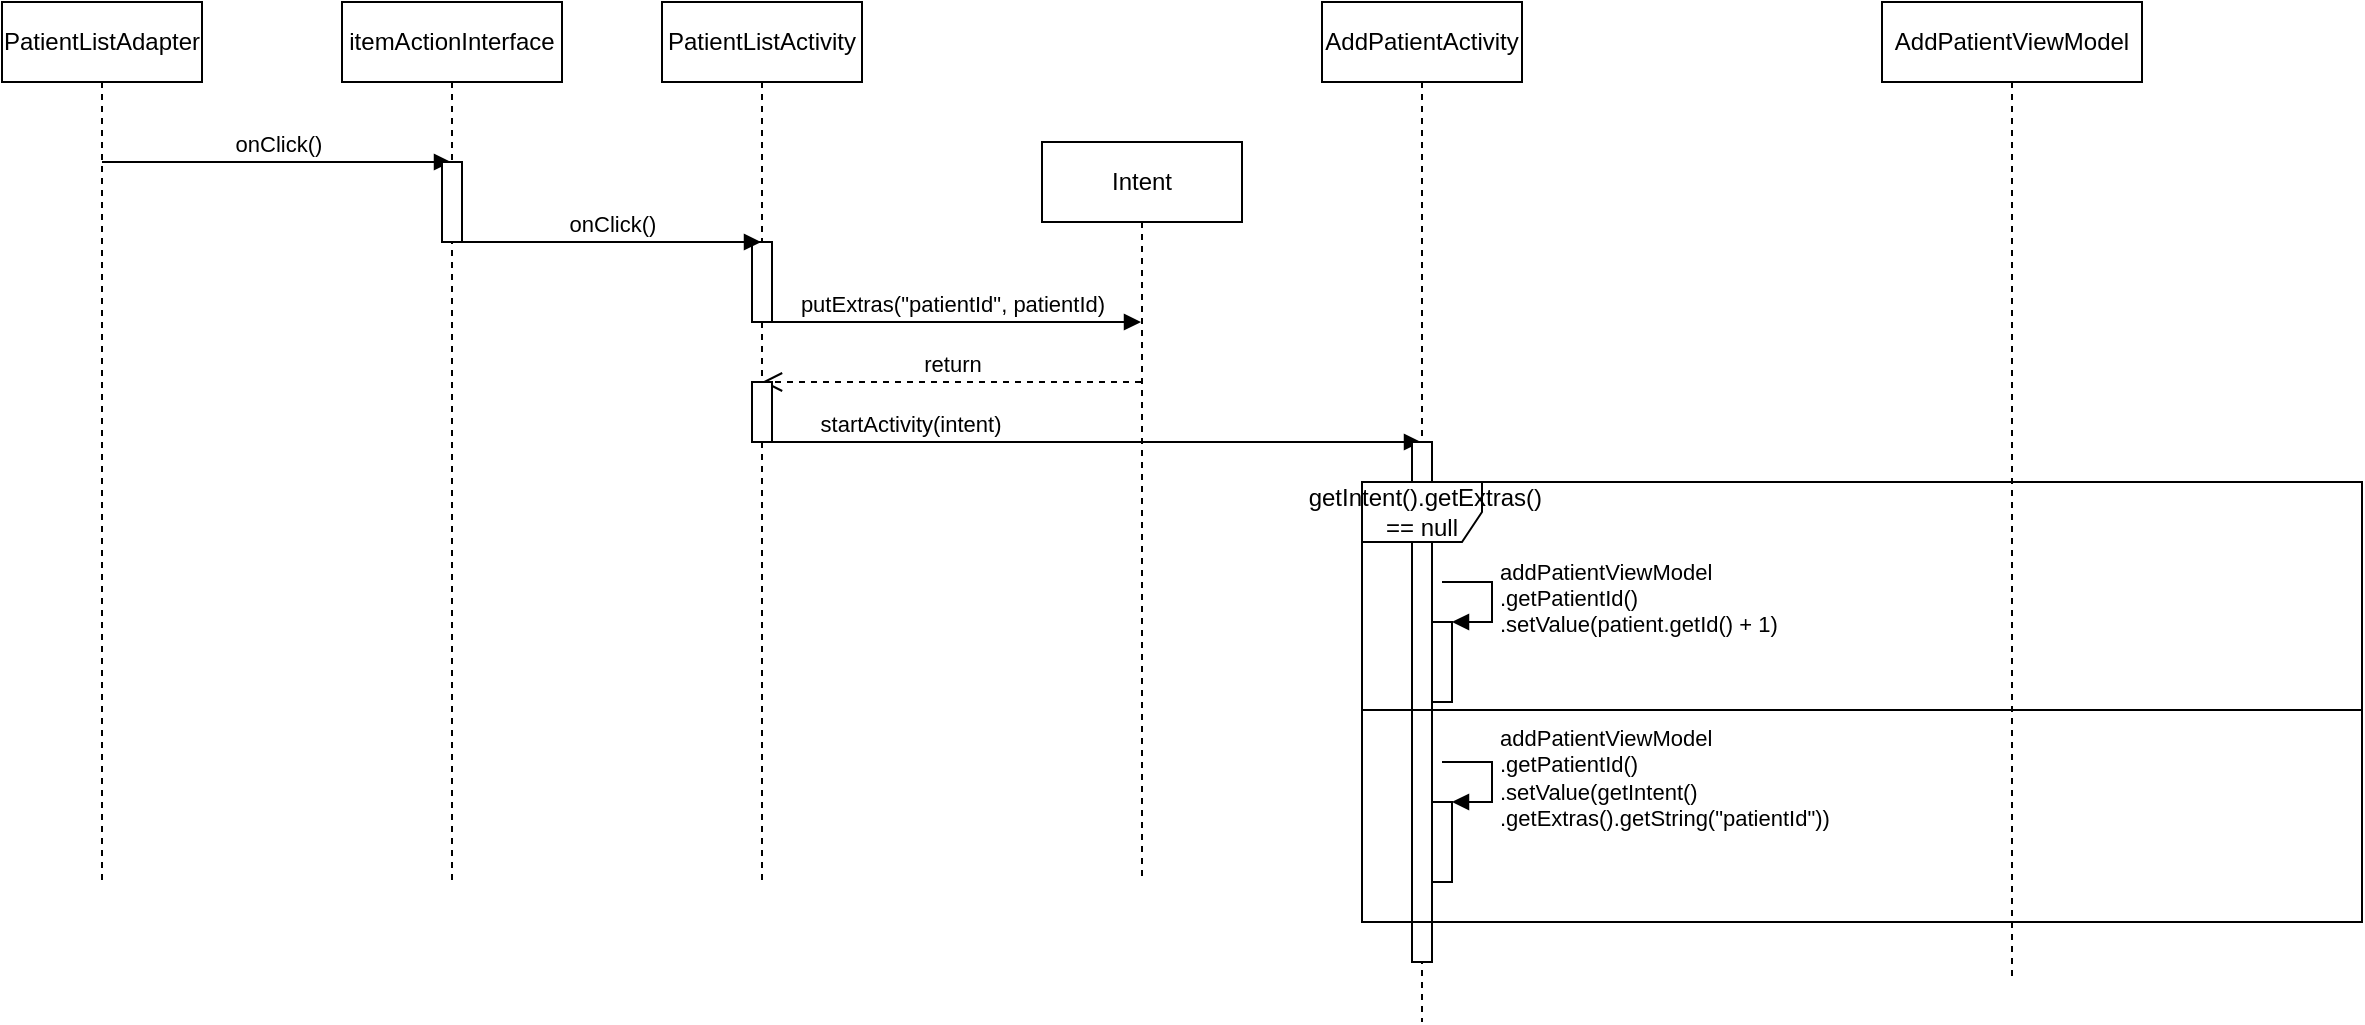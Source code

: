 <mxfile version="12.4.7" type="github">
  <diagram id="doKRkmgu3jrIl8iBUuYz" name="Page-1">
    <mxGraphModel dx="1108" dy="460" grid="1" gridSize="10" guides="1" tooltips="1" connect="1" arrows="1" fold="1" page="1" pageScale="1" pageWidth="850" pageHeight="1100" math="0" shadow="0">
      <root>
        <mxCell id="0"/>
        <mxCell id="1" parent="0"/>
        <mxCell id="HD-_ceg7MjAmfBPygAD--1" value="PatientListActivity" style="shape=umlLifeline;perimeter=lifelinePerimeter;whiteSpace=wrap;html=1;container=1;collapsible=0;recursiveResize=0;outlineConnect=0;" vertex="1" parent="1">
          <mxGeometry x="390" y="20" width="100" height="440" as="geometry"/>
        </mxCell>
        <mxCell id="HD-_ceg7MjAmfBPygAD--13" value="" style="html=1;points=[];perimeter=orthogonalPerimeter;" vertex="1" parent="HD-_ceg7MjAmfBPygAD--1">
          <mxGeometry x="45" y="120" width="10" height="40" as="geometry"/>
        </mxCell>
        <mxCell id="HD-_ceg7MjAmfBPygAD--17" value="putExtras(&quot;patientId&quot;, patientId)" style="html=1;verticalAlign=bottom;endArrow=block;" edge="1" parent="HD-_ceg7MjAmfBPygAD--1" target="HD-_ceg7MjAmfBPygAD--16">
          <mxGeometry width="80" relative="1" as="geometry">
            <mxPoint x="50" y="160" as="sourcePoint"/>
            <mxPoint x="130" y="160" as="targetPoint"/>
          </mxGeometry>
        </mxCell>
        <mxCell id="HD-_ceg7MjAmfBPygAD--19" value="startActivity(intent)" style="html=1;verticalAlign=bottom;endArrow=block;" edge="1" parent="HD-_ceg7MjAmfBPygAD--1" target="HD-_ceg7MjAmfBPygAD--4">
          <mxGeometry x="-0.554" width="80" relative="1" as="geometry">
            <mxPoint x="50" y="220" as="sourcePoint"/>
            <mxPoint x="130" y="220" as="targetPoint"/>
            <mxPoint as="offset"/>
          </mxGeometry>
        </mxCell>
        <mxCell id="HD-_ceg7MjAmfBPygAD--2" value="PatientListAdapter" style="shape=umlLifeline;perimeter=lifelinePerimeter;whiteSpace=wrap;html=1;container=1;collapsible=0;recursiveResize=0;outlineConnect=0;" vertex="1" parent="1">
          <mxGeometry x="60" y="20" width="100" height="440" as="geometry"/>
        </mxCell>
        <mxCell id="HD-_ceg7MjAmfBPygAD--12" value="onClick()" style="html=1;verticalAlign=bottom;endArrow=block;" edge="1" parent="HD-_ceg7MjAmfBPygAD--2" target="HD-_ceg7MjAmfBPygAD--3">
          <mxGeometry width="80" relative="1" as="geometry">
            <mxPoint x="50" y="80" as="sourcePoint"/>
            <mxPoint x="130" y="80" as="targetPoint"/>
          </mxGeometry>
        </mxCell>
        <mxCell id="HD-_ceg7MjAmfBPygAD--3" value="itemActionInterface" style="shape=umlLifeline;perimeter=lifelinePerimeter;whiteSpace=wrap;html=1;container=1;collapsible=0;recursiveResize=0;outlineConnect=0;" vertex="1" parent="1">
          <mxGeometry x="230" y="20" width="110" height="440" as="geometry"/>
        </mxCell>
        <mxCell id="HD-_ceg7MjAmfBPygAD--9" value="" style="html=1;points=[];perimeter=orthogonalPerimeter;" vertex="1" parent="HD-_ceg7MjAmfBPygAD--3">
          <mxGeometry x="50" y="80" width="10" height="40" as="geometry"/>
        </mxCell>
        <mxCell id="HD-_ceg7MjAmfBPygAD--11" value="onClick()" style="html=1;verticalAlign=bottom;endArrow=block;" edge="1" parent="HD-_ceg7MjAmfBPygAD--3" target="HD-_ceg7MjAmfBPygAD--1">
          <mxGeometry width="80" relative="1" as="geometry">
            <mxPoint x="60" y="120" as="sourcePoint"/>
            <mxPoint x="140" y="120" as="targetPoint"/>
          </mxGeometry>
        </mxCell>
        <mxCell id="HD-_ceg7MjAmfBPygAD--4" value="AddPatientActivity" style="shape=umlLifeline;perimeter=lifelinePerimeter;whiteSpace=wrap;html=1;container=1;collapsible=0;recursiveResize=0;outlineConnect=0;" vertex="1" parent="1">
          <mxGeometry x="720" y="20" width="100" height="510" as="geometry"/>
        </mxCell>
        <mxCell id="HD-_ceg7MjAmfBPygAD--20" value="" style="html=1;points=[];perimeter=orthogonalPerimeter;" vertex="1" parent="HD-_ceg7MjAmfBPygAD--4">
          <mxGeometry x="45" y="220" width="10" height="260" as="geometry"/>
        </mxCell>
        <mxCell id="HD-_ceg7MjAmfBPygAD--16" value="Intent" style="shape=umlLifeline;perimeter=lifelinePerimeter;whiteSpace=wrap;html=1;container=1;collapsible=0;recursiveResize=0;outlineConnect=0;" vertex="1" parent="1">
          <mxGeometry x="580" y="90" width="100" height="370" as="geometry"/>
        </mxCell>
        <mxCell id="HD-_ceg7MjAmfBPygAD--18" value="return" style="html=1;verticalAlign=bottom;endArrow=open;dashed=1;endSize=8;" edge="1" parent="1" source="HD-_ceg7MjAmfBPygAD--16" target="HD-_ceg7MjAmfBPygAD--1">
          <mxGeometry relative="1" as="geometry">
            <mxPoint x="520" y="230" as="sourcePoint"/>
            <mxPoint x="440" y="230" as="targetPoint"/>
            <Array as="points">
              <mxPoint x="570" y="210"/>
            </Array>
          </mxGeometry>
        </mxCell>
        <mxCell id="HD-_ceg7MjAmfBPygAD--5" value="AddPatientViewModel&lt;br&gt;" style="shape=umlLifeline;perimeter=lifelinePerimeter;whiteSpace=wrap;html=1;container=1;collapsible=0;recursiveResize=0;outlineConnect=0;" vertex="1" parent="1">
          <mxGeometry x="1000" y="20" width="130" height="490" as="geometry"/>
        </mxCell>
        <mxCell id="HD-_ceg7MjAmfBPygAD--22" value="&amp;nbsp;getIntent().getExtras() == null" style="shape=umlFrame;whiteSpace=wrap;html=1;" vertex="1" parent="1">
          <mxGeometry x="740" y="260" width="500" height="220" as="geometry"/>
        </mxCell>
        <mxCell id="HD-_ceg7MjAmfBPygAD--23" value="" style="line;strokeWidth=1;fillColor=none;align=left;verticalAlign=middle;spacingTop=-1;spacingLeft=3;spacingRight=3;rotatable=0;labelPosition=right;points=[];portConstraint=eastwest;" vertex="1" parent="1">
          <mxGeometry x="740" y="370" width="500" height="8" as="geometry"/>
        </mxCell>
        <mxCell id="HD-_ceg7MjAmfBPygAD--26" value="" style="html=1;points=[];perimeter=orthogonalPerimeter;" vertex="1" parent="1">
          <mxGeometry x="775" y="330" width="10" height="40" as="geometry"/>
        </mxCell>
        <mxCell id="HD-_ceg7MjAmfBPygAD--27" value="addPatientViewModel&lt;br&gt;.getPatientId()&lt;br&gt;.setValue(patient.getId() + 1)" style="edgeStyle=orthogonalEdgeStyle;html=1;align=left;spacingLeft=2;endArrow=block;rounded=0;entryX=1;entryY=0;" edge="1" target="HD-_ceg7MjAmfBPygAD--26" parent="1">
          <mxGeometry relative="1" as="geometry">
            <mxPoint x="780" y="310" as="sourcePoint"/>
            <Array as="points">
              <mxPoint x="805" y="310"/>
            </Array>
          </mxGeometry>
        </mxCell>
        <mxCell id="HD-_ceg7MjAmfBPygAD--29" value="" style="html=1;points=[];perimeter=orthogonalPerimeter;" vertex="1" parent="1">
          <mxGeometry x="775" y="420" width="10" height="40" as="geometry"/>
        </mxCell>
        <mxCell id="HD-_ceg7MjAmfBPygAD--30" value="addPatientViewModel&lt;br&gt;.getPatientId()&lt;br&gt;.setValue(getIntent()&lt;br&gt;.getExtras().getString(&quot;patientId&quot;))" style="edgeStyle=orthogonalEdgeStyle;html=1;align=left;spacingLeft=2;endArrow=block;rounded=0;entryX=1;entryY=0;" edge="1" target="HD-_ceg7MjAmfBPygAD--29" parent="1">
          <mxGeometry relative="1" as="geometry">
            <mxPoint x="780" y="400" as="sourcePoint"/>
            <Array as="points">
              <mxPoint x="805" y="400"/>
            </Array>
          </mxGeometry>
        </mxCell>
        <mxCell id="HD-_ceg7MjAmfBPygAD--33" value="" style="html=1;points=[];perimeter=orthogonalPerimeter;" vertex="1" parent="1">
          <mxGeometry x="435" y="210" width="10" height="30" as="geometry"/>
        </mxCell>
      </root>
    </mxGraphModel>
  </diagram>
</mxfile>
